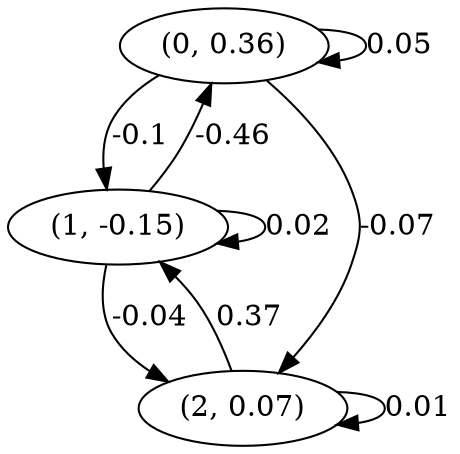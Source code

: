 digraph {
    0 [ label = "(0, 0.36)" ]
    1 [ label = "(1, -0.15)" ]
    2 [ label = "(2, 0.07)" ]
    0 -> 0 [ label = "0.05" ]
    1 -> 1 [ label = "0.02" ]
    2 -> 2 [ label = "0.01" ]
    1 -> 0 [ label = "-0.46" ]
    0 -> 1 [ label = "-0.1" ]
    2 -> 1 [ label = "0.37" ]
    0 -> 2 [ label = "-0.07" ]
    1 -> 2 [ label = "-0.04" ]
}

